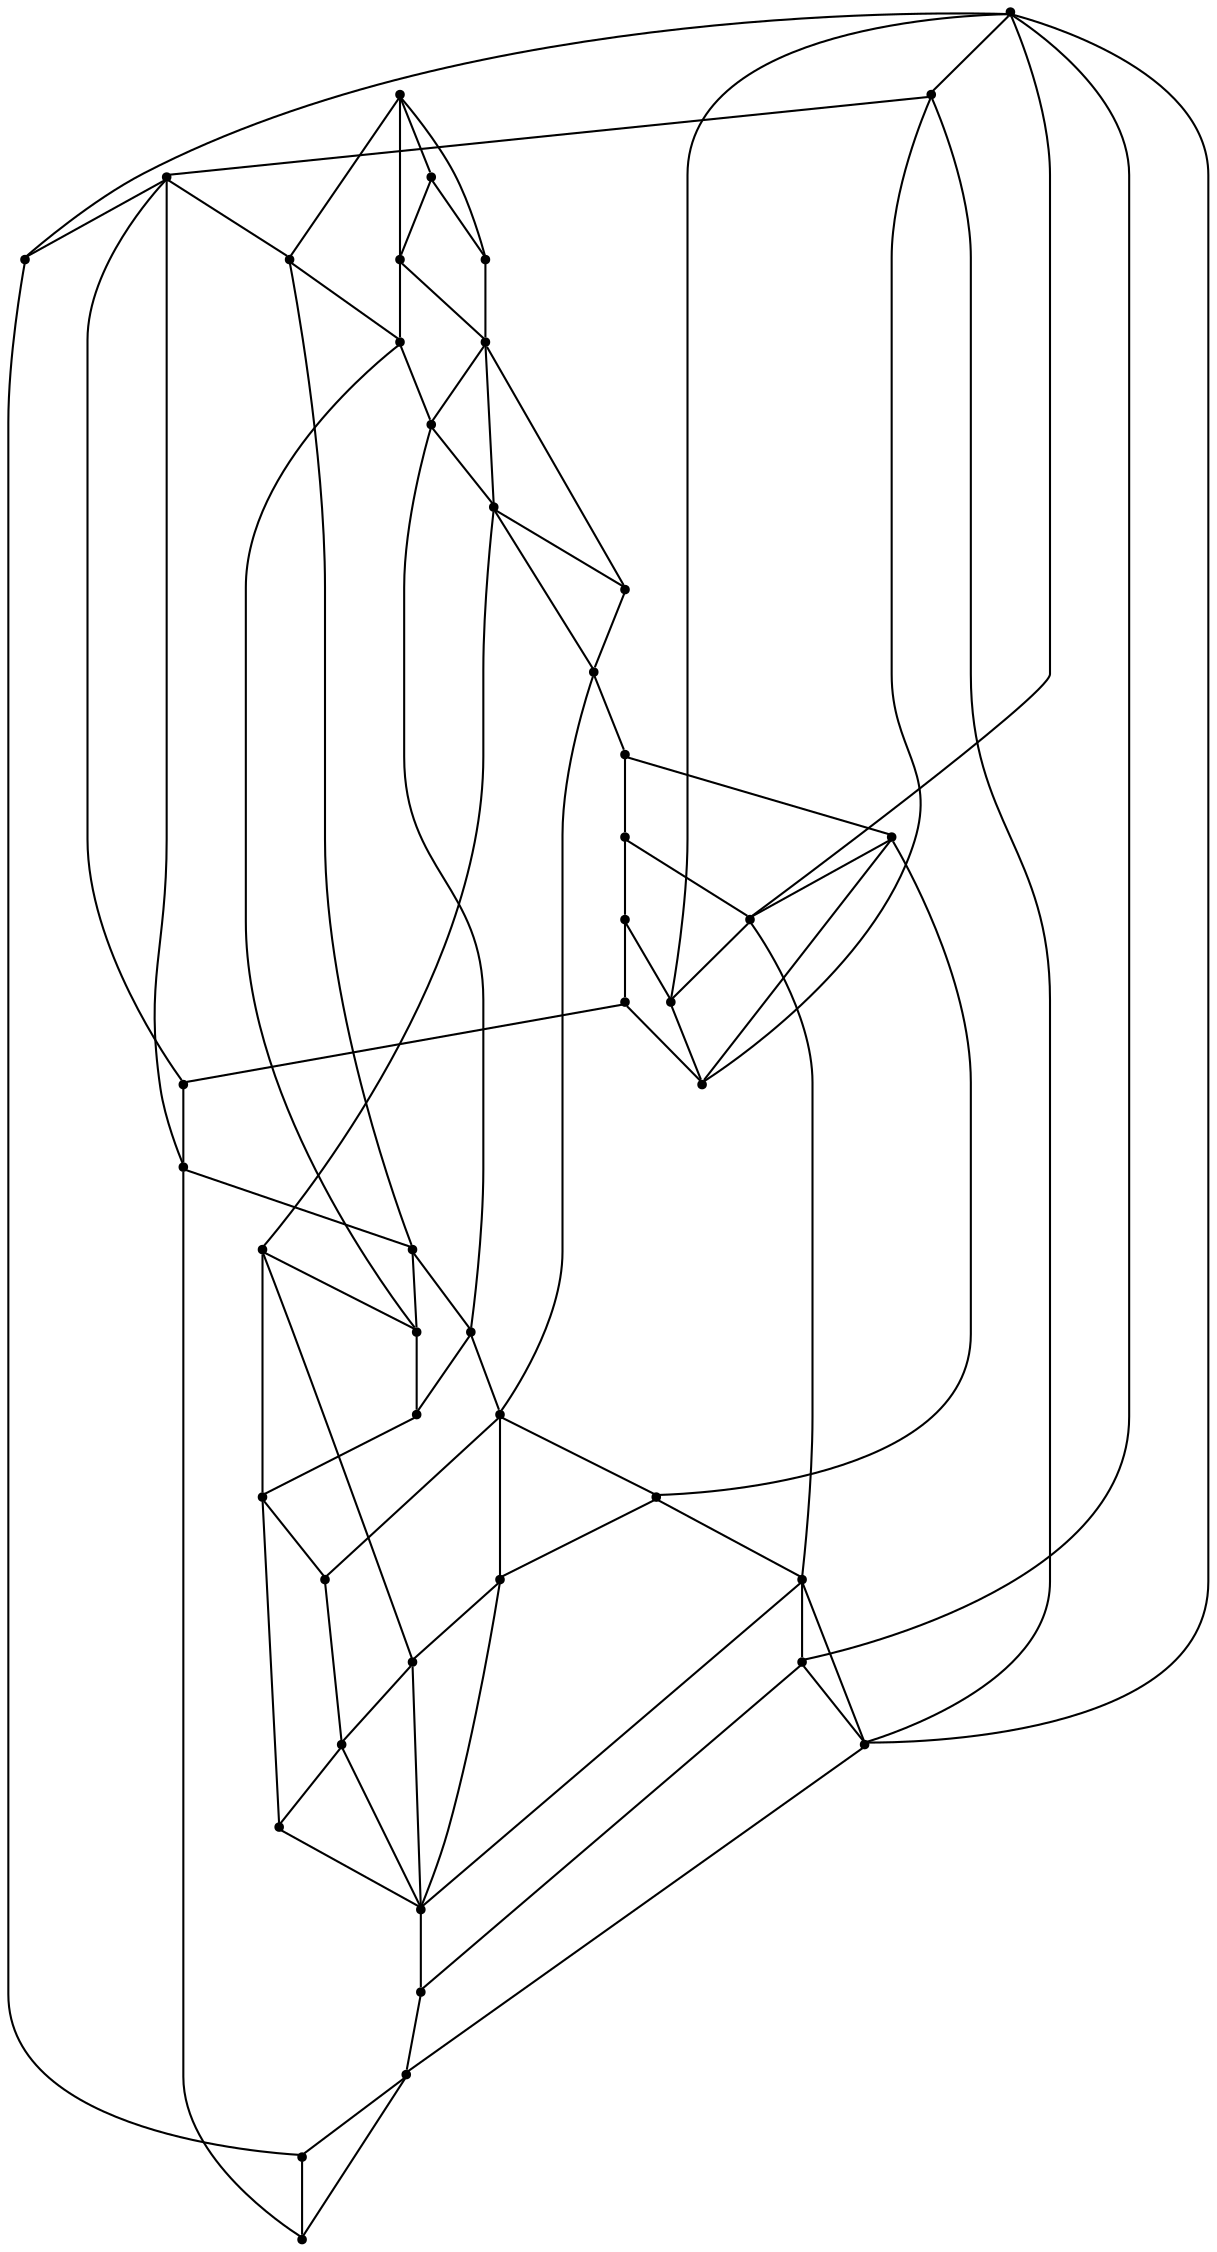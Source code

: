 graph {
  node [shape=point,comment="{\"directed\":false,\"doi\":\"10.1007/978-3-030-35802-0_40\",\"figure\":\"1\"}"]

  v0 [pos="1436.4079559042975,503.3066787659794"]
  v1 [pos="1436.4079559042975,609.9932553880301"]
  v2 [pos="1436.4079559042973,663.3384513282067"]
  v3 [pos="1383.0619789986663,449.9612284752493"]
  v4 [pos="1383.061978998666,556.6521290567097"]
  v5 [pos="1383.061978998666,716.6839016189369"]
  v6 [pos="1383.0619789986663,236.5841327975686"]
  v7 [pos="1383.0619789986663,343.2717586156524"]
  v8 [pos="1329.7171148903444,289.9284067169889"]
  v9 [pos="1383.061978998666,396.6160325350726"]
  v10 [pos="1383.061978998666,503.3066787659794"]
  v11 [pos="1329.7171148903444,609.9932553880301"]
  v12 [pos="1329.7171148903446,503.3066787659795"]
  v13 [pos="1276.373045637244,396.6160325350726"]
  v14 [pos="1223.028117940505,343.2717586156524"]
  v15 [pos="1276.373045637244,503.3066787659794"]
  v16 [pos="1223.028117940505,449.9612284752493"]
  v17 [pos="1223.028117940505,503.3066787659794"]
  v18 [pos="1223.028117940505,556.6521290567096"]
  v19 [pos="1223.028117940505,663.3384513282067"]
  v20 [pos="1223.028117940505,770.0293519096671"]
  v21 [pos="1116.3361641292422,289.9284067169888"]
  v22 [pos="1116.3361641292422,396.6160325350726"]
  v23 [pos="1062.9912682267118,343.2717586156524"]
  v24 [pos="1009.6473261504468,289.9284067169888"]
  v25 [pos="1062.9912682267118,396.6160325350726"]
  v26 [pos="1009.6473261504468,343.2717586156524"]
  v27 [pos="1062.9912682267118,449.9612284752493"]
  v28 [pos="1009.6473261504468,236.5841327975686"]
  v29 [pos="1009.6473261504468,503.3066787659794"]
  v30 [pos="902.9595055863346,289.9284067169888"]
  v31 [pos="902.9595055863346,343.2717586156524"]
  v32 [pos="902.9595055863346,396.6160325350726"]
  v33 [pos="902.9595055863344,449.9612284752493"]
  v34 [pos="902.9595055863346,503.3066787659795"]
  v35 [pos="902.9595055863344,556.6521290567096"]
  v36 [pos="902.9595055863344,609.9932553880301"]
  v37 [pos="849.6145143011776,556.6521290567097"]
  v38 [pos="902.9595055863346,663.3384513282067"]
  v39 [pos="902.9595055863344,716.6839016189369"]
  v40 [pos="902.9595055863346,770.0293519096671"]
  v41 [pos="849.6145143011776,663.3384513282067"]
  v42 [pos="849.6145143011776,716.6839016189369"]
  v43 [pos="796.2685373955462,663.3384513282067"]
  v44 [pos="796.2685373955462,770.0293519096671"]
  v45 [pos="742.9225604899149,716.6839016189369"]

  v44 -- v40 [id="-2",pos="796.2685373955462,770.0293519096671 902.9595055863346,770.0293519096671 902.9595055863346,770.0293519096671 902.9595055863346,770.0293519096671"]
  v45 -- v42 [id="-5",pos="742.9225604899149,716.6839016189369 849.6145143011776,716.6839016189369 849.6145143011776,716.6839016189369 849.6145143011776,716.6839016189369"]
  v42 -- v39 [id="-6",pos="849.6145143011776,716.6839016189369 902.9595055863344,716.6839016189369 902.9595055863344,716.6839016189369 902.9595055863344,716.6839016189369"]
  v39 -- v5 [id="-7",pos="902.9595055863344,716.6839016189369 1383.061978998666,716.6839016189369 1383.061978998666,716.6839016189369 1383.061978998666,716.6839016189369"]
  v43 -- v41 [id="-10",pos="796.2685373955462,663.3384513282067 849.6145143011776,663.3384513282067 849.6145143011776,663.3384513282067 849.6145143011776,663.3384513282067"]
  v41 -- v38 [id="-11",pos="849.6145143011776,663.3384513282067 902.9595055863346,663.3384513282067 902.9595055863346,663.3384513282067 902.9595055863346,663.3384513282067"]
  v38 -- v19 [id="-12",pos="902.9595055863346,663.3384513282067 1223.028117940505,663.3384513282067 1223.028117940505,663.3384513282067 1223.028117940505,663.3384513282067"]
  v19 -- v2 [id="-13",pos="1223.028117940505,663.3384513282067 1436.4079559042973,663.3384513282067 1436.4079559042973,663.3384513282067 1436.4079559042973,663.3384513282067"]
  v36 -- v11 [id="-16",pos="902.9595055863344,609.9932553880301 1329.7171148903444,609.9932553880301 1329.7171148903444,609.9932553880301 1329.7171148903444,609.9932553880301"]
  v11 -- v1 [id="-17",pos="1329.7171148903444,609.9932553880301 1436.4079559042975,609.9932553880301 1436.4079559042975,609.9932553880301 1436.4079559042975,609.9932553880301"]
  v37 -- v35 [id="-20",pos="849.6145143011776,556.6521290567097 902.9595055863344,556.6521290567096 902.9595055863344,556.6521290567096 902.9595055863344,556.6521290567096"]
  v35 -- v18 [id="-21",pos="902.9595055863344,556.6521290567096 1223.028117940505,556.6521290567096 1223.028117940505,556.6521290567096 1223.028117940505,556.6521290567096"]
  v18 -- v4 [id="-22",pos="1223.028117940505,556.6521290567096 1383.061978998666,556.6521290567097 1383.061978998666,556.6521290567097 1383.061978998666,556.6521290567097"]
  v34 -- v29 [id="-25",pos="902.9595055863346,503.3066787659795 1009.6473261504468,503.3066787659794 1009.6473261504468,503.3066787659794 1009.6473261504468,503.3066787659794"]
  v29 -- v17 [id="-26",pos="1009.6473261504468,503.3066787659794 1223.028117940505,503.3066787659794 1223.028117940505,503.3066787659794 1223.028117940505,503.3066787659794"]
  v17 -- v15 [id="-27",pos="1223.028117940505,503.3066787659794 1276.373045637244,503.3066787659794 1276.373045637244,503.3066787659794 1276.373045637244,503.3066787659794"]
  v15 -- v12 [id="-28",pos="1276.373045637244,503.3066787659794 1329.7171148903446,503.3066787659795 1329.7171148903446,503.3066787659795 1329.7171148903446,503.3066787659795"]
  v12 -- v10 [id="-29",pos="1329.7171148903446,503.3066787659795 1383.061978998666,503.3066787659794 1383.061978998666,503.3066787659794 1383.061978998666,503.3066787659794"]
  v10 -- v0 [id="-30",pos="1383.061978998666,503.3066787659794 1436.4079559042975,503.3066787659794 1436.4079559042975,503.3066787659794 1436.4079559042975,503.3066787659794"]
  v33 -- v27 [id="-33",pos="902.9595055863344,449.9612284752493 1062.9912682267118,449.9612284752493 1062.9912682267118,449.9612284752493 1062.9912682267118,449.9612284752493"]
  v27 -- v16 [id="-34",pos="1062.9912682267118,449.9612284752493 1223.028117940505,449.9612284752493 1223.028117940505,449.9612284752493 1223.028117940505,449.9612284752493"]
  v16 -- v3 [id="-35",pos="1223.028117940505,449.9612284752493 1383.0619789986663,449.9612284752493 1383.0619789986663,449.9612284752493 1383.0619789986663,449.9612284752493"]
  v32 -- v25 [id="-38",pos="902.9595055863346,396.6160325350726 1062.9912682267118,396.6160325350726 1062.9912682267118,396.6160325350726 1062.9912682267118,396.6160325350726"]
  v25 -- v22 [id="-39",pos="1062.9912682267118,396.6160325350726 1116.3361641292422,396.6160325350726 1116.3361641292422,396.6160325350726 1116.3361641292422,396.6160325350726"]
  v22 -- v13 [id="-40",pos="1116.3361641292422,396.6160325350726 1276.373045637244,396.6160325350726 1276.373045637244,396.6160325350726 1276.373045637244,396.6160325350726"]
  v13 -- v9 [id="-41",pos="1276.373045637244,396.6160325350726 1383.061978998666,396.6160325350726 1383.061978998666,396.6160325350726 1383.061978998666,396.6160325350726"]
  v31 -- v26 [id="-44",pos="902.9595055863346,343.2717586156524 1009.6473261504468,343.2717586156524 1009.6473261504468,343.2717586156524 1009.6473261504468,343.2717586156524"]
  v26 -- v23 [id="-45",pos="1009.6473261504468,343.2717586156524 1062.9912682267118,343.2717586156524 1062.9912682267118,343.2717586156524 1062.9912682267118,343.2717586156524"]
  v23 -- v14 [id="-46",pos="1062.9912682267118,343.2717586156524 1223.028117940505,343.2717586156524 1223.028117940505,343.2717586156524 1223.028117940505,343.2717586156524"]
  v14 -- v7 [id="-47",pos="1223.028117940505,343.2717586156524 1383.0619789986663,343.2717586156524 1383.0619789986663,343.2717586156524 1383.0619789986663,343.2717586156524"]
  v30 -- v24 [id="-50",pos="902.9595055863346,289.9284067169888 1009.6473261504468,289.9284067169888 1009.6473261504468,289.9284067169888 1009.6473261504468,289.9284067169888"]
  v24 -- v21 [id="-51",pos="1009.6473261504468,289.9284067169888 1116.3361641292422,289.9284067169888 1116.3361641292422,289.9284067169888 1116.3361641292422,289.9284067169888"]
  v21 -- v8 [id="-52",pos="1116.3361641292422,289.9284067169888 1329.7171148903444,289.9284067169889 1329.7171148903444,289.9284067169889 1329.7171148903444,289.9284067169889"]
  v28 -- v6 [id="-55",pos="1009.6473261504468,236.5841327975686 1383.0619789986663,236.5841327975686 1383.0619789986663,236.5841327975686 1383.0619789986663,236.5841327975686"]
  v45 -- v43 [id="-58",pos="742.9225604899149,716.6839016189369 796.2685373955462,663.3384513282067 796.2685373955462,663.3384513282067 796.2685373955462,663.3384513282067"]
  v44 -- v42 [id="-62",pos="796.2685373955462,770.0293519096671 849.6145143011776,716.6839016189369 849.6145143011776,716.6839016189369 849.6145143011776,716.6839016189369"]
  v44 -- v43 [id="-63",pos="796.2685373955462,770.0293519096671 796.2685373955462,663.3384513282067 796.2685373955462,663.3384513282067 796.2685373955462,663.3384513282067"]
  v44 -- v45 [id="-65",pos="796.2685373955462,770.0293519096671 742.9225604899149,716.6839016189369 742.9225604899149,716.6839016189369 742.9225604899149,716.6839016189369"]
  v42 -- v41 [id="-69",pos="849.6145143011776,716.6839016189369 849.6145143011776,663.3384513282067 849.6145143011776,663.3384513282067 849.6145143011776,663.3384513282067"]
  v41 -- v37 [id="-71",pos="849.6145143011776,663.3384513282067 849.6145143011776,556.6521290567097 849.6145143011776,556.6521290567097 849.6145143011776,556.6521290567097"]
  v41 -- v36 [id="-72",pos="849.6145143011776,663.3384513282067 902.9595055863344,609.9932553880301 902.9595055863344,609.9932553880301 902.9595055863344,609.9932553880301"]
  v38 -- v36 [id="-81",pos="902.9595055863346,663.3384513282067 902.9595055863344,609.9932553880301 902.9595055863344,609.9932553880301 902.9595055863344,609.9932553880301"]
  v36 -- v37 [id="-82",pos="902.9595055863344,609.9932553880301 849.6145143011776,556.6521290567097 849.6145143011776,556.6521290567097 849.6145143011776,556.6521290567097"]
  v36 -- v35 [id="-83",pos="902.9595055863344,609.9932553880301 902.9595055863344,556.6521290567096 902.9595055863344,556.6521290567096 902.9595055863344,556.6521290567096"]
  v35 -- v34 [id="-85",pos="902.9595055863344,556.6521290567096 902.9595055863346,503.3066787659795 902.9595055863346,503.3066787659795 902.9595055863346,503.3066787659795"]
  v40 -- v39 [id="-86",pos="902.9595055863346,770.0293519096671 902.9595055863344,716.6839016189369 902.9595055863344,716.6839016189369 902.9595055863344,716.6839016189369"]
  v34 -- v33 [id="-87",pos="902.9595055863346,503.3066787659795 902.9595055863344,449.9612284752493 902.9595055863344,449.9612284752493 902.9595055863344,449.9612284752493"]
  v33 -- v32 [id="-89",pos="902.9595055863344,449.9612284752493 902.9595055863346,396.6160325350726 902.9595055863346,396.6160325350726 902.9595055863346,396.6160325350726"]
  v31 -- v30 [id="-91",pos="902.9595055863346,343.2717586156524 902.9595055863346,289.9284067169888 902.9595055863346,289.9284067169888 902.9595055863346,289.9284067169888"]
  v32 -- v31 [id="-93",pos="902.9595055863346,396.6160325350726 902.9595055863346,343.2717586156524 902.9595055863346,343.2717586156524 902.9595055863346,343.2717586156524"]
  v30 -- v28 [id="-95",pos="902.9595055863346,289.9284067169888 1009.6473261504468,236.5841327975686 1009.6473261504468,236.5841327975686 1009.6473261504468,236.5841327975686"]
  v39 -- v38 [id="-96",pos="902.9595055863344,716.6839016189369 902.9595055863346,663.3384513282067 902.9595055863346,663.3384513282067 902.9595055863346,663.3384513282067"]
  v2 -- v1 [id="-99",pos="1436.4079559042973,663.3384513282067 1436.4079559042975,609.9932553880301 1436.4079559042975,609.9932553880301 1436.4079559042975,609.9932553880301"]
  v29 -- v27 [id="-103",pos="1009.6473261504468,503.3066787659794 1062.9912682267118,449.9612284752493 1062.9912682267118,449.9612284752493 1062.9912682267118,449.9612284752493"]
  v28 -- v20 [id="-105",pos="1009.6473261504468,236.5841327975686 1169.6821092406647,263.25469596322876 1169.6821092406647,263.25469596322876 1169.6821092406647,263.25469596322876 1169.6821092406647,716.6839016189369 1169.6821092406647,716.6839016189369 1169.6821092406647,716.6839016189369 1223.028117940505,770.0293519096671 1223.028117940505,770.0293519096671 1223.028117940505,770.0293519096671"]
  v24 -- v28 [id="-109",pos="1009.6473261504468,289.9284067169888 1009.6473261504468,236.5841327975686 1009.6473261504468,236.5841327975686 1009.6473261504468,236.5841327975686"]
  v27 -- v25 [id="-114",pos="1062.9912682267118,449.9612284752493 1062.9912682267118,396.6160325350726 1062.9912682267118,396.6160325350726 1062.9912682267118,396.6160325350726"]
  v25 -- v26 [id="-115",pos="1062.9912682267118,396.6160325350726 1009.6473261504468,343.2717586156524 1009.6473261504468,343.2717586156524 1009.6473261504468,343.2717586156524"]
  v23 -- v24 [id="-117",pos="1062.9912682267118,343.2717586156524 1009.6473261504468,289.9284067169888 1009.6473261504468,289.9284067169888 1009.6473261504468,289.9284067169888"]
  v27 -- v22 [id="-119",pos="1062.9912682267118,449.9612284752493 1116.3361641292422,396.6160325350726 1116.3361641292422,396.6160325350726 1116.3361641292422,396.6160325350726"]
  v22 -- v23 [id="-123",pos="1116.3361641292422,396.6160325350726 1062.9912682267118,343.2717586156524 1062.9912682267118,343.2717586156524 1062.9912682267118,343.2717586156524"]
  v22 -- v21 [id="-124",pos="1116.3361641292422,396.6160325350726 1116.3361641292422,289.9284067169888 1116.3361641292422,289.9284067169888 1116.3361641292422,289.9284067169888"]
  v22 -- v14 [id="-125",pos="1116.3361641292422,396.6160325350726 1223.028117940505,343.2717586156524 1223.028117940505,343.2717586156524 1223.028117940505,343.2717586156524"]
  v29 -- v26 [id="-128",pos="1009.6473261504468,503.3066787659794 1009.6473261504468,343.2717586156524 1009.6473261504468,343.2717586156524 1009.6473261504468,343.2717586156524"]
  v20 -- v5 [id="-133",pos="1223.028117940505,770.0293519096671 1383.061978998666,716.6839016189369 1383.061978998666,716.6839016189369 1383.061978998666,716.6839016189369"]
  v18 -- v15 [id="-135",pos="1223.028117940505,556.6521290567096 1276.373045637244,503.3066787659794 1276.373045637244,503.3066787659794 1276.373045637244,503.3066787659794"]
  v17 -- v16 [id="-137",pos="1223.028117940505,503.3066787659794 1223.028117940505,449.9612284752493 1223.028117940505,449.9612284752493 1223.028117940505,449.9612284752493"]
  v16 -- v14 [id="-138",pos="1223.028117940505,449.9612284752493 1223.028117940505,343.2717586156524 1223.028117940505,343.2717586156524 1223.028117940505,343.2717586156524"]
  v19 -- v18 [id="-141",pos="1223.028117940505,663.3384513282067 1223.028117940505,556.6521290567096 1223.028117940505,556.6521290567096 1223.028117940505,556.6521290567096"]
  v20 -- v19 [id="-142",pos="1223.028117940505,770.0293519096671 1223.028117940505,663.3384513282067 1223.028117940505,663.3384513282067 1223.028117940505,663.3384513282067"]
  v16 -- v13 [id="-145",pos="1223.028117940505,449.9612284752493 1276.373045637244,396.6160325350726 1276.373045637244,396.6160325350726 1276.373045637244,396.6160325350726"]
  v15 -- v3 [id="-149",pos="1276.373045637244,503.3066787659794 1383.0619789986663,449.9612284752493 1383.0619789986663,449.9612284752493 1383.0619789986663,449.9612284752493"]
  v13 -- v14 [id="-151",pos="1276.373045637244,396.6160325350726 1223.028117940505,343.2717586156524 1223.028117940505,343.2717586156524 1223.028117940505,343.2717586156524"]
  v12 -- v3 [id="-154",pos="1329.7171148903446,503.3066787659795 1383.0619789986663,449.9612284752493 1383.0619789986663,449.9612284752493 1383.0619789986663,449.9612284752493"]
  v11 -- v5 [id="-155",pos="1329.7171148903444,609.9932553880301 1329.7160974756614,663.3385785034834 1329.7160974756614,663.3385785034834 1329.7160974756614,663.3385785034834 1383.061978998666,716.6839016189369 1383.061978998666,716.6839016189369 1383.061978998666,716.6839016189369"]
  v11 -- v12 [id="-156",pos="1329.7171148903444,609.9932553880301 1329.7171148903446,503.3066787659795 1329.7171148903446,503.3066787659795 1329.7171148903446,503.3066787659795"]
  v10 -- v3 [id="-167",pos="1383.061978998666,503.3066787659794 1383.0619789986663,449.9612284752493 1383.0619789986663,449.9612284752493 1383.0619789986663,449.9612284752493"]
  v5 -- v2 [id="-169",pos="1383.061978998666,716.6839016189369 1436.4079559042973,663.3384513282067 1436.4079559042973,663.3384513282067 1436.4079559042973,663.3384513282067"]
  v3 -- v9 [id="-171",pos="1383.0619789986663,449.9612284752493 1383.061978998666,396.6160325350726 1383.061978998666,396.6160325350726 1383.061978998666,396.6160325350726"]
  v9 -- v7 [id="-172",pos="1383.061978998666,396.6160325350726 1383.0619789986663,343.2717586156524 1383.0619789986663,343.2717586156524 1383.0619789986663,343.2717586156524"]
  v7 -- v6 [id="-174",pos="1383.0619789986663,343.2717586156524 1383.0619789986663,236.5841327975686 1383.0619789986663,236.5841327975686 1383.0619789986663,236.5841327975686"]
  v8 -- v6 [id="-176",pos="1329.7171148903444,289.9284067169889 1383.0619789986663,236.5841327975686 1383.0619789986663,236.5841327975686 1383.0619789986663,236.5841327975686"]
  v4 -- v10 [id="-179",pos="1383.061978998666,556.6521290567097 1383.061978998666,503.3066787659794 1383.061978998666,503.3066787659794 1383.061978998666,503.3066787659794"]
  v7 -- v8 [id="-183",pos="1383.0619789986663,343.2717586156524 1329.7171148903444,289.9284067169889 1329.7171148903444,289.9284067169889 1329.7171148903444,289.9284067169889"]
  v40 -- v20 [id="-186",pos="902.9595055863346,770.0293519096671 1223.028117940505,770.0293519096671 1223.028117940505,770.0293519096671 1223.028117940505,770.0293519096671"]
  v1 -- v0 [id="-187",pos="1436.4079559042975,609.9932553880301 1436.4079559042975,503.3066787659794 1436.4079559042975,503.3066787659794 1436.4079559042975,503.3066787659794"]
  v0 -- v3 [id="-188",pos="1436.4079559042975,503.3066787659794 1383.0619789986663,449.9612284752493 1383.0619789986663,449.9612284752493 1383.0619789986663,449.9612284752493"]
  v18 -- v17 [id="-189",pos="1223.028117940505,556.6521290567096 1223.028117940505,503.3066787659794 1223.028117940505,503.3066787659794 1223.028117940505,503.3066787659794"]
  v1 -- v4 [id="-190",pos="1436.4079559042975,609.9932553880301 1383.061978998666,556.6521290567097 1383.061978998666,556.6521290567097 1383.061978998666,556.6521290567097"]
  v24 -- v40 [id="-104",pos="1009.6473261504468,289.9284067169888 956.3023348652898,343.27070941961915 956.3023348652898,343.27070941961915 956.3023348652898,343.27070941961915 956.3023348652898,716.6839016189369 956.3023348652898,716.6839016189369 956.3023348652898,716.6839016189369 902.9595055863346,770.0293519096671 902.9595055863346,770.0293519096671 902.9595055863346,770.0293519096671"]
}